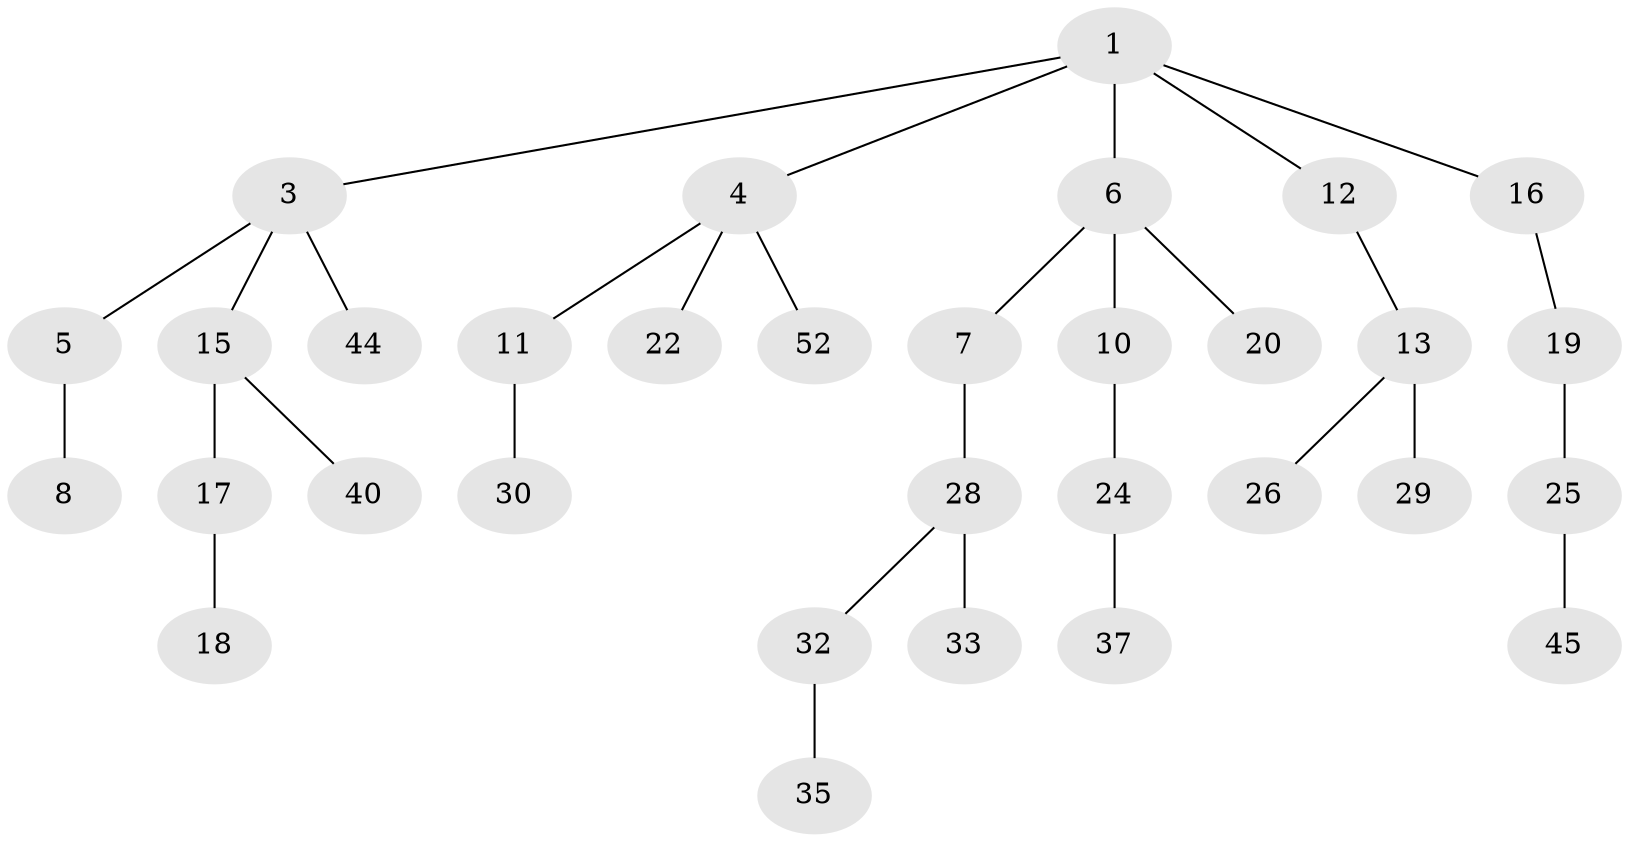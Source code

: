 // Generated by graph-tools (version 1.1) at 2025/24/03/03/25 07:24:08]
// undirected, 32 vertices, 31 edges
graph export_dot {
graph [start="1"]
  node [color=gray90,style=filled];
  1 [super="+2"];
  3 [super="+14"];
  4 [super="+21"];
  5 [super="+38"];
  6;
  7 [super="+9"];
  8 [super="+27"];
  10 [super="+42"];
  11 [super="+47"];
  12;
  13 [super="+48"];
  15 [super="+23"];
  16;
  17 [super="+49"];
  18;
  19 [super="+39"];
  20 [super="+31"];
  22 [super="+50"];
  24 [super="+34"];
  25;
  26;
  28 [super="+36"];
  29;
  30 [super="+43"];
  32 [super="+51"];
  33;
  35 [super="+41"];
  37;
  40;
  44;
  45 [super="+46"];
  52;
  1 -- 6;
  1 -- 12;
  1 -- 16;
  1 -- 3;
  1 -- 4;
  3 -- 5;
  3 -- 44;
  3 -- 15;
  4 -- 11;
  4 -- 22;
  4 -- 52;
  5 -- 8;
  6 -- 7;
  6 -- 10;
  6 -- 20;
  7 -- 28;
  10 -- 24;
  11 -- 30;
  12 -- 13;
  13 -- 26;
  13 -- 29;
  15 -- 17;
  15 -- 40;
  16 -- 19;
  17 -- 18;
  19 -- 25;
  24 -- 37;
  25 -- 45;
  28 -- 32;
  28 -- 33;
  32 -- 35;
}
